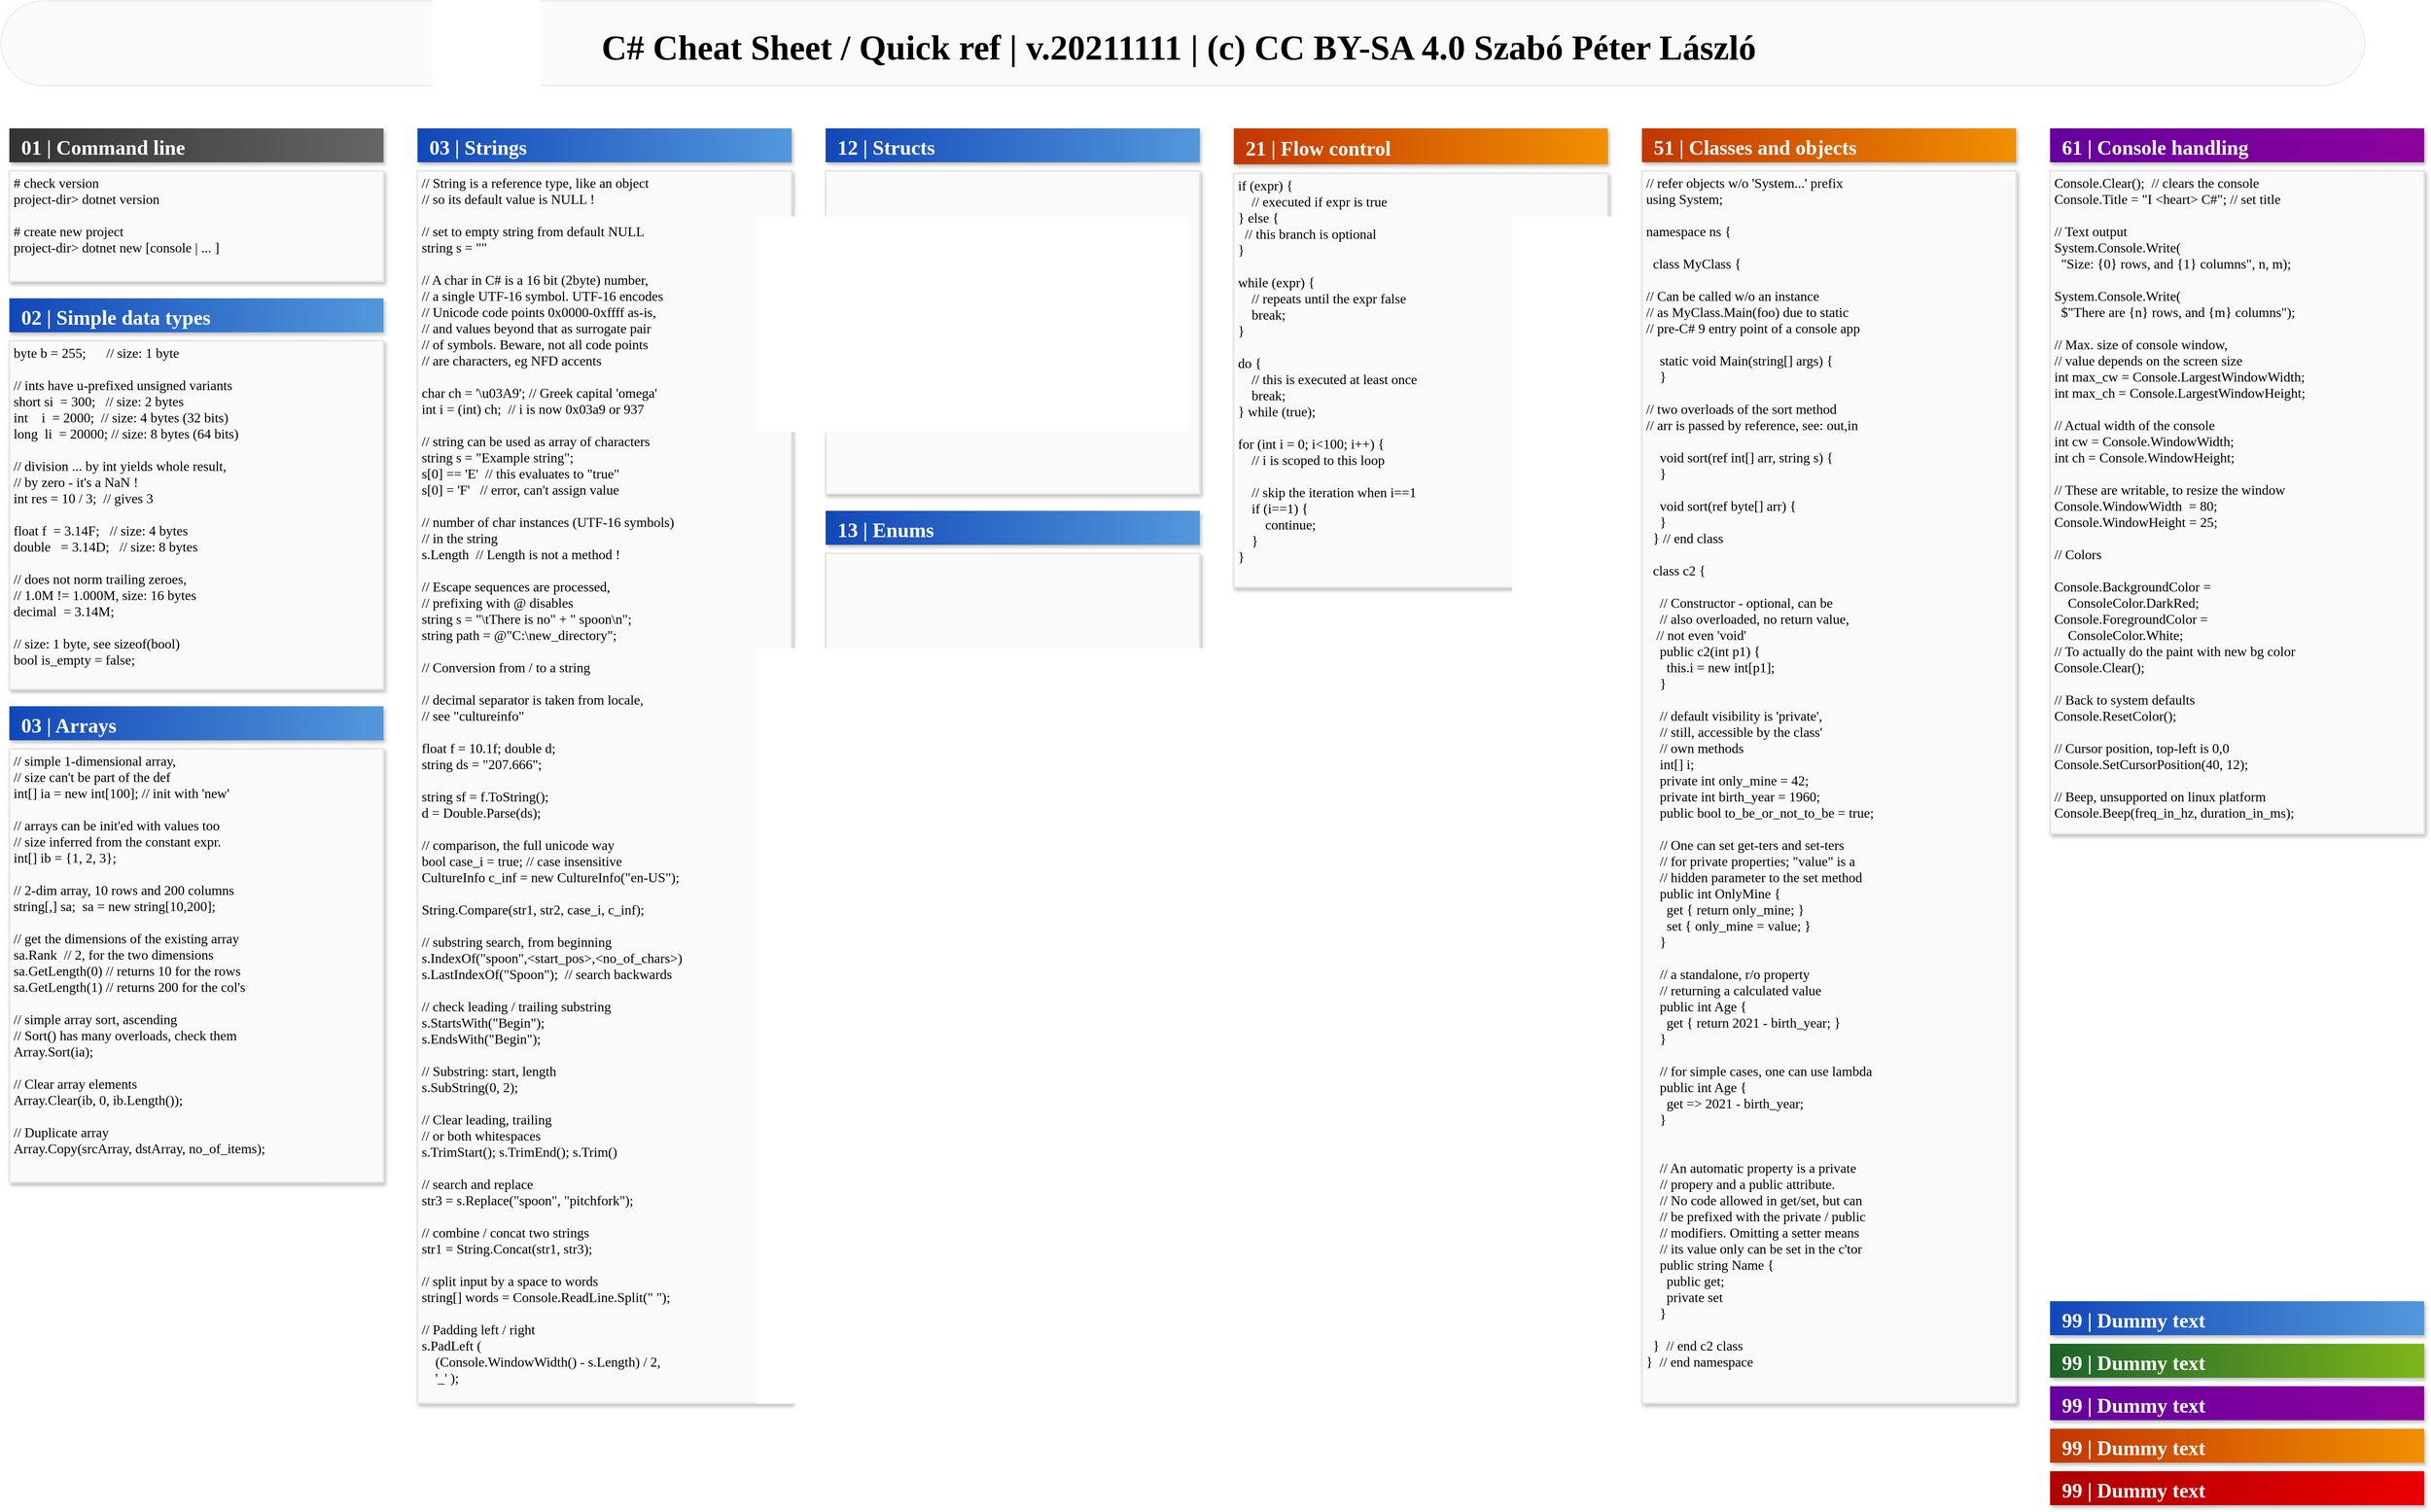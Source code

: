 <mxfile compressed="true" version="15.7.3" type="device"><diagram name="Page-1" id="1622d65d-c77d-c4b6-e0e7-3c11208c8684"><mxGraphModel dx="3413" dy="2253" grid="1" gridSize="10" guides="1" tooltips="1" connect="1" arrows="1" fold="1" page="1" pageScale="1.5" pageWidth="1920" pageHeight="1200" background="none" math="0" shadow="0"><root><mxCell id="0" style=";html=1;"/><mxCell id="1" style=";html=1;" parent="0"/><mxCell id="869962fe87da545-5" value="&lt;font style=&quot;font-size: 41px&quot;&gt;C# Cheat Sheet / Quick ref | v.20211111 | (c) CC BY-SA 4.0 Szabó Péter László&amp;nbsp;&lt;/font&gt;" style="html=1;rounded=1;shadow=0;dashed=0;strokeWidth=1;fillColor=#FAFAFA;fontFamily=Verdana;fontSize=41;strokeColor=#E6E6E6;verticalAlign=middle;spacingTop=10;fontColor=#000000;labelBackgroundColor=none;fontStyle=1;gradientDirection=south;glass=0;arcSize=50;" parent="1" vertex="1"><mxGeometry x="10" y="10" width="2780" height="100" as="geometry"/></mxCell><mxCell id="HIl_d8G4vpo8sMkpGu15-6" value="  51 | Classes and objects" style="shadow=1;dashed=0;align=left;verticalAlign=middle;shape=mxgraph.arrows2.arrow;dy=0;dx=0;notch=0;rounded=0;strokeColor=none;strokeWidth=1;fillColor=#F19001;fontFamily=Verdana;fontSize=24;fontColor=#FFFFFF;gradientDirection=west;labelBorderColor=none;gradientColor=#C23603;fontStyle=1" parent="1" vertex="1"><mxGeometry x="1940" y="160" width="440" height="40" as="geometry"/></mxCell><mxCell id="HIl_d8G4vpo8sMkpGu15-10" value="  99 | Dummy text" style="shadow=1;dashed=0;align=left;verticalAlign=middle;shape=mxgraph.arrows2.arrow;dy=0;dx=0;notch=0;rounded=0;strokeColor=none;strokeWidth=1;fillColor=#5398DB;fontFamily=Verdana;fontSize=24;fontColor=#FFFFFF;gradientDirection=west;labelBorderColor=none;gradientColor=#1247B9;fontStyle=1" parent="1" vertex="1"><mxGeometry x="2420" y="1540" width="440" height="40" as="geometry"/></mxCell><mxCell id="HIl_d8G4vpo8sMkpGu15-11" value="  99 | Dummy text" style="shadow=1;dashed=0;align=left;verticalAlign=middle;shape=mxgraph.arrows2.arrow;dy=0;dx=0;notch=0;rounded=0;strokeColor=none;strokeWidth=1;fillColor=#F19001;fontFamily=Verdana;fontSize=24;fontColor=#FFFFFF;gradientDirection=west;labelBorderColor=none;gradientColor=#C23603;fontStyle=1" parent="1" vertex="1"><mxGeometry x="2420" y="1690" width="440" height="40" as="geometry"/></mxCell><mxCell id="HIl_d8G4vpo8sMkpGu15-12" value="  99 | Dummy text" style="shadow=1;dashed=0;align=left;verticalAlign=middle;shape=mxgraph.arrows2.arrow;dy=0;dx=0;notch=0;rounded=0;strokeColor=none;strokeWidth=1;fillColor=#7FB61A;fontFamily=Verdana;fontSize=24;fontColor=#FFFFFF;gradientColor=#1B622A;gradientDirection=west;labelBorderColor=none;fontStyle=1" parent="1" vertex="1"><mxGeometry x="2420" y="1590" width="440" height="40" as="geometry"/></mxCell><mxCell id="HIl_d8G4vpo8sMkpGu15-13" value="  99 | Dummy text" style="shadow=1;dashed=0;align=left;verticalAlign=middle;shape=mxgraph.arrows2.arrow;dy=0;dx=0;notch=0;rounded=0;strokeColor=none;strokeWidth=1;fillColor=#EA0001;fontFamily=Verdana;fontSize=24;fontColor=#FFFFFF;gradientDirection=west;labelBorderColor=none;gradientColor=#AD0002;fontStyle=1" parent="1" vertex="1"><mxGeometry x="2420" y="1740" width="440" height="40" as="geometry"/></mxCell><mxCell id="HIl_d8G4vpo8sMkpGu15-14" value="  99 | Dummy text" style="shadow=1;dashed=0;align=left;verticalAlign=middle;shape=mxgraph.arrows2.arrow;dy=0;dx=0;notch=0;rounded=0;strokeColor=none;strokeWidth=1;fillColor=#8D029D;fontFamily=Verdana;fontSize=24;fontColor=#FFFFFF;gradientDirection=west;labelBorderColor=none;gradientColor=#65009E;fontStyle=1" parent="1" vertex="1"><mxGeometry x="2420" y="1640" width="440" height="40" as="geometry"/></mxCell><mxCell id="HIl_d8G4vpo8sMkpGu15-79" value="// refer objects w/o 'System...' prefix&#10;using System; &#10;&#10;namespace ns {&#10;&#10;  class MyClass {&#10;&#10;// Can be called w/o an instance &#10;// as MyClass.Main(foo) due to static&#10;// pre-C# 9 entry point of a console app&#10;&#10;    static void Main(string[] args) {&#10;    }&#10;&#10;// two overloads of the sort method&#10;// arr is passed by reference, see: out,in&#10;&#10;    void sort(ref int[] arr, string s) {&#10;    }&#10;&#10;    void sort(ref byte[] arr) {&#10;    }&#10;  } // end class&#10;&#10;  class c2 {&#10;&#10;    // Constructor - optional, can be&#10;    // also overloaded, no return value, &#10;    // not even 'void'&#10;    public c2(int p1) {&#10;      this.i = new int[p1];&#10;    }&#10;&#10;    // default visibility is 'private',&#10;    // still, accessible by the class' &#10;    // own methods&#10;    int[] i;&#10;    private int only_mine = 42;&#10;    private int birth_year = 1960;&#10;    public bool to_be_or_not_to_be = true;&#10;&#10;    // One can set get-ters and set-ters &#10;    // for private properties; &quot;value&quot; is a&#10;    // hidden parameter to the set method&#10;    public int OnlyMine {&#10;      get  { return only_mine; }&#10;      set  {  only_mine = value; }&#10;    }&#10;&#10;    // a standalone, r/o property &#10;    // returning a calculated value&#10;    public int Age {&#10;      get { return 2021 - birth_year; }&#10;    }&#10;&#10;    // for simple cases, one can use lambda&#10;    public int Age {&#10;      get =&gt; 2021 - birth_year; &#10;    }&#10;&#10;        &#10;    // An automatic property is a private &#10;    // propery and a public attribute. &#10;    // No code allowed in get/set, but can&#10;    // be prefixed with the private / public&#10;    // modifiers. Omitting a setter means &#10;    // its value only can be set in the c'tor&#10;    public string Name {&#10;      public get; &#10;      private set&#10;    }&#10;      &#10;  }  // end c2 class&#10;}  // end namespace" style="rounded=0;shadow=1;glass=0;labelBackgroundColor=none;sketch=0;fontFamily=Roboto Mono;fontSize=16;fontColor=default;strokeColor=#E6E6E6;fillColor=#FAFAFA;gradientColor=none;gradientDirection=west;align=left;verticalAlign=top;spacing=0;spacingTop=0;spacingLeft=5;labelPosition=center;verticalLabelPosition=middle;fontStyle=0;strokeWidth=2;fontSource=https%3A%2F%2Ffonts.googleapis.com%2Fcss%3Ffamily%3DRoboto%2BMono;" parent="1" vertex="1"><mxGeometry x="1940" y="210" width="440" height="1450" as="geometry"/></mxCell><mxCell id="OiQtj5G7sn1rCnIP1A23-1" value="" style="group" parent="1" vertex="1" connectable="0"><mxGeometry x="20" y="160" width="440" height="180" as="geometry"/></mxCell><mxCell id="HIl_d8G4vpo8sMkpGu15-3" value="  01 | Command line" style="shadow=1;dashed=0;align=left;verticalAlign=middle;shape=mxgraph.arrows2.arrow;dy=0;dx=0;notch=0;rounded=0;strokeColor=none;strokeWidth=1;fillColor=#666666;fontFamily=Verdana;fontSize=24;fontColor=#FFFFFF;gradientDirection=west;spacingLeft=0;labelBorderColor=none;sketch=0;fontStyle=1;gradientColor=#333333;" parent="OiQtj5G7sn1rCnIP1A23-1" vertex="1"><mxGeometry width="440" height="40" as="geometry"/></mxCell><mxCell id="HIl_d8G4vpo8sMkpGu15-18" value="# check version&#10;project-dir&gt; dotnet version&#10;&#10;# create new project&#10;project-dir&gt; dotnet new [console | ... ]" style="rounded=0;shadow=1;glass=0;labelBackgroundColor=none;sketch=0;fontFamily=Roboto Mono;fontSize=16;fontColor=default;strokeColor=#E6E6E6;fillColor=#FAFAFA;gradientColor=none;gradientDirection=west;align=left;verticalAlign=top;spacing=0;spacingTop=0;spacingLeft=5;labelPosition=center;verticalLabelPosition=middle;fontStyle=0;strokeWidth=2;fontSource=https%3A%2F%2Ffonts.googleapis.com%2Fcss%3Ffamily%3DRoboto%2BMono;" parent="OiQtj5G7sn1rCnIP1A23-1" vertex="1"><mxGeometry y="50" width="440" height="130" as="geometry"/></mxCell><mxCell id="OiQtj5G7sn1rCnIP1A23-2" value="" style="group" parent="1" vertex="1" connectable="0"><mxGeometry x="20" y="360" width="440" height="460" as="geometry"/></mxCell><mxCell id="HIl_d8G4vpo8sMkpGu15-19" value="  02 | Simple data types" style="shadow=1;dashed=0;align=left;verticalAlign=middle;shape=mxgraph.arrows2.arrow;dy=0;dx=0;notch=0;rounded=0;strokeColor=none;strokeWidth=1;fillColor=#5398DB;fontFamily=Verdana;fontSize=24;fontColor=#FFFFFF;gradientDirection=west;labelBorderColor=none;gradientColor=#1247B9;fontStyle=1" parent="OiQtj5G7sn1rCnIP1A23-2" vertex="1"><mxGeometry width="440" height="40" as="geometry"/></mxCell><mxCell id="HIl_d8G4vpo8sMkpGu15-20" value="byte b = 255;      // size: 1 byte&#10;&#10;// ints have u-prefixed unsigned variants&#10;short si  = 300;   // size: 2 bytes&#10;int    i  = 2000;  // size: 4 bytes (32 bits)&#10;long  li  = 20000; // size: 8 bytes (64 bits)&#10;&#10;// division ... by int yields whole result,&#10;// by zero - it's a NaN !&#10;int res = 10 / 3;  // gives 3 &#10;&#10;float f  = 3.14F;   // size: 4 bytes&#10;double   = 3.14D;   // size: 8 bytes&#10;&#10;// does not norm trailing zeroes, &#10;// 1.0M != 1.000M, size: 16 bytes&#10;decimal  = 3.14M;&#10;&#10;// size: 1 byte, see sizeof(bool)&#10;bool is_empty = false;  " style="rounded=0;shadow=1;glass=0;labelBackgroundColor=none;sketch=0;fontFamily=Roboto Mono;fontSize=16;fontColor=default;strokeColor=#E6E6E6;fillColor=#FAFAFA;gradientColor=none;gradientDirection=west;align=left;verticalAlign=top;spacing=0;spacingTop=0;spacingLeft=5;labelPosition=center;verticalLabelPosition=middle;fontStyle=0;strokeWidth=2;fontSource=https%3A%2F%2Ffonts.googleapis.com%2Fcss%3Ffamily%3DRoboto%2BMono;" parent="OiQtj5G7sn1rCnIP1A23-2" vertex="1"><mxGeometry y="50" width="440" height="410" as="geometry"/></mxCell><mxCell id="OiQtj5G7sn1rCnIP1A23-3" value="" style="group" parent="1" vertex="1" connectable="0"><mxGeometry x="500" y="160" width="440" height="1500" as="geometry"/></mxCell><mxCell id="HIl_d8G4vpo8sMkpGu15-77" value="  03 | Strings" style="shadow=1;dashed=0;align=left;verticalAlign=middle;shape=mxgraph.arrows2.arrow;dy=0;dx=0;notch=0;rounded=0;strokeColor=none;strokeWidth=1;fillColor=#5398DB;fontFamily=Verdana;fontSize=24;fontColor=#FFFFFF;gradientDirection=west;labelBorderColor=none;gradientColor=#1247B9;fontStyle=1" parent="OiQtj5G7sn1rCnIP1A23-3" vertex="1"><mxGeometry width="440" height="40" as="geometry"/></mxCell><mxCell id="HIl_d8G4vpo8sMkpGu15-78" value="// String is a reference type, like an object &#10;// so its default value is NULL !&#10;&#10;// set to empty string from default NULL&#10;string s = &quot;&quot; &#10;&#10;// A char in C# is a 16 bit (2byte) number,&#10;// a single UTF-16 symbol. UTF-16 encodes &#10;// Unicode code points 0x0000-0xffff as-is,&#10;// and values beyond that as surrogate pair&#10;// of symbols. Beware, not all code points&#10;// are characters, eg NFD accents &#10;&#10;char ch = '\u03A9'; // Greek capital 'omega'&#10;int i = (int) ch;  // i is now 0x03a9 or 937&#10;&#10;// string can be used as array of characters&#10;string s = &quot;Example string&quot;;&#10;s[0] == 'E'  // this evaluates to &quot;true&quot;&#10;s[0] = 'F'   // error, can't assign value&#10;&#10;// number of char instances (UTF-16 symbols)&#10;// in the string&#10;s.Length  // Length is not a method !&#10;&#10;// Escape sequences are processed,&#10;// prefixing with @ disables&#10;string s = &quot;\tThere is no&quot; + &quot; spoon\n&quot;;&#10;string path = @&quot;C:\new_directory&quot;;&#10;&#10;// Conversion from / to a string&#10;&#10;// decimal separator is taken from locale, &#10;// see &quot;cultureinfo&quot;&#10;&#10;float f = 10.1f; double d;&#10;string ds = &quot;207.666&quot;;&#10;&#10;string sf = f.ToString();&#10;d = Double.Parse(ds);&#10;&#10;// comparison, the full unicode way&#10;bool case_i = true; // case insensitive&#10;CultureInfo c_inf = new CultureInfo(&quot;en-US&quot;);&#10;&#10;String.Compare(str1, str2, case_i, c_inf);&#10;&#10;// substring search, from beginning&#10;s.IndexOf(&quot;spoon&quot;,&lt;start_pos&gt;,&lt;no_of_chars&gt;) &#10;s.LastIndexOf(&quot;Spoon&quot;);  // search backwards&#10;&#10;// check leading / trailing substring&#10;s.StartsWith(&quot;Begin&quot;);&#10;s.EndsWith(&quot;Begin&quot;);&#10;&#10;// Substring: start, length&#10;s.SubString(0, 2); &#10;&#10;// Clear leading, trailing &#10;// or both whitespaces&#10;s.TrimStart(); s.TrimEnd(); s.Trim()&#10;&#10;// search and replace&#10;str3 = s.Replace(&quot;spoon&quot;, &quot;pitchfork&quot;);&#10;&#10;// combine / concat two strings&#10;str1 = String.Concat(str1, str3);&#10;&#10;// split input by a space to words&#10;string[] words = Console.ReadLine.Split(&quot; &quot;);&#10;&#10;// Padding left / right&#10;s.PadLeft (&#10;    (Console.WindowWidth() - s.Length) / 2,&#10;    '_' );" style="rounded=0;shadow=1;glass=0;labelBackgroundColor=none;sketch=0;fontFamily=Roboto Mono;fontSize=16;fontColor=default;strokeColor=#E6E6E6;fillColor=#FAFAFA;gradientColor=none;gradientDirection=west;align=left;verticalAlign=top;spacing=0;spacingTop=0;spacingLeft=5;labelPosition=center;verticalLabelPosition=middle;fontStyle=0;strokeWidth=2;fontSource=https%3A%2F%2Ffonts.googleapis.com%2Fcss%3Ffamily%3DRoboto%2BMono;" parent="OiQtj5G7sn1rCnIP1A23-3" vertex="1"><mxGeometry y="50" width="440" height="1450" as="geometry"/></mxCell><mxCell id="OiQtj5G7sn1rCnIP1A23-4" value="" style="group" parent="1" vertex="1" connectable="0"><mxGeometry x="20" y="840" width="440" height="560" as="geometry"/></mxCell><mxCell id="HIl_d8G4vpo8sMkpGu15-70" value="  03 | Arrays" style="shadow=1;dashed=0;align=left;verticalAlign=middle;shape=mxgraph.arrows2.arrow;dy=0;dx=0;notch=0;rounded=0;strokeColor=none;strokeWidth=1;fillColor=#5398DB;fontFamily=Verdana;fontSize=24;fontColor=#FFFFFF;gradientDirection=west;labelBorderColor=none;gradientColor=#1247B9;fontStyle=1" parent="OiQtj5G7sn1rCnIP1A23-4" vertex="1"><mxGeometry width="440" height="40" as="geometry"/></mxCell><mxCell id="HIl_d8G4vpo8sMkpGu15-71" value="// simple 1-dimensional array, &#10;// size can't be part of the def&#10;int[] ia = new int[100]; // init with 'new'&#10;&#10;// arrays can be init'ed with values too&#10;// size inferred from the constant expr.&#10;int[] ib = {1, 2, 3};&#10;&#10;// 2-dim array, 10 rows and 200 columns&#10;string[,] sa;  sa = new string[10,200];&#10;&#10;// get the dimensions of the existing array&#10;sa.Rank  // 2, for the two dimensions&#10;sa.GetLength(0) // returns 10 for the rows&#10;sa.GetLength(1) // returns 200 for the col's&#10;&#10;// simple array sort, ascending&#10;// Sort() has many overloads, check them&#10;Array.Sort(ia); &#10;&#10;// Clear array elements&#10;Array.Clear(ib, 0, ib.Length());&#10;&#10;// Duplicate array&#10;Array.Copy(srcArray, dstArray, no_of_items);" style="rounded=0;shadow=1;glass=0;labelBackgroundColor=none;sketch=0;fontFamily=Roboto Mono;fontSize=16;fontColor=default;strokeColor=#E6E6E6;fillColor=#FAFAFA;gradientColor=none;gradientDirection=west;align=left;verticalAlign=top;spacing=0;spacingTop=0;spacingLeft=5;labelPosition=center;verticalLabelPosition=middle;fontStyle=0;strokeWidth=2;fontSource=https%3A%2F%2Ffonts.googleapis.com%2Fcss%3Ffamily%3DRoboto%2BMono;" parent="OiQtj5G7sn1rCnIP1A23-4" vertex="1"><mxGeometry y="50" width="440" height="510" as="geometry"/></mxCell><mxCell id="OiQtj5G7sn1rCnIP1A23-5" value="" style="group" parent="1" vertex="1" connectable="0"><mxGeometry x="980" y="160" width="440" height="430" as="geometry"/></mxCell><mxCell id="HIl_d8G4vpo8sMkpGu15-72" value="  12 | Structs" style="shadow=1;dashed=0;align=left;verticalAlign=middle;shape=mxgraph.arrows2.arrow;dy=0;dx=0;notch=0;rounded=0;strokeColor=none;strokeWidth=1;fillColor=#5398DB;fontFamily=Verdana;fontSize=24;fontColor=#FFFFFF;gradientDirection=west;labelBorderColor=none;gradientColor=#1247B9;fontStyle=1" parent="OiQtj5G7sn1rCnIP1A23-5" vertex="1"><mxGeometry width="440" height="40" as="geometry"/></mxCell><mxCell id="HIl_d8G4vpo8sMkpGu15-73" value="" style="rounded=0;shadow=1;glass=0;labelBackgroundColor=none;sketch=0;fontFamily=Roboto Mono;fontSize=16;fontColor=default;strokeColor=#E6E6E6;fillColor=#FAFAFA;gradientColor=none;gradientDirection=west;align=left;verticalAlign=top;spacing=0;spacingTop=0;spacingLeft=5;labelPosition=center;verticalLabelPosition=middle;fontStyle=0;strokeWidth=2;fontSource=https%3A%2F%2Ffonts.googleapis.com%2Fcss%3Ffamily%3DRoboto%2BMono;" parent="OiQtj5G7sn1rCnIP1A23-5" vertex="1"><mxGeometry y="50" width="440" height="380" as="geometry"/></mxCell><mxCell id="OiQtj5G7sn1rCnIP1A23-6" value="" style="group" parent="1" vertex="1" connectable="0"><mxGeometry x="980" y="610" width="440" height="430" as="geometry"/></mxCell><mxCell id="HIl_d8G4vpo8sMkpGu15-74" value="  13 | Enums" style="shadow=1;dashed=0;align=left;verticalAlign=middle;shape=mxgraph.arrows2.arrow;dy=0;dx=0;notch=0;rounded=0;strokeColor=none;strokeWidth=1;fillColor=#5398DB;fontFamily=Verdana;fontSize=24;fontColor=#FFFFFF;gradientDirection=west;labelBorderColor=none;gradientColor=#1247B9;fontStyle=1" parent="OiQtj5G7sn1rCnIP1A23-6" vertex="1"><mxGeometry width="440" height="40" as="geometry"/></mxCell><mxCell id="HIl_d8G4vpo8sMkpGu15-75" value="" style="rounded=0;shadow=1;glass=0;labelBackgroundColor=none;sketch=0;fontFamily=Roboto Mono;fontSize=16;fontColor=default;strokeColor=#E6E6E6;fillColor=#FAFAFA;gradientColor=none;gradientDirection=west;align=left;verticalAlign=top;spacing=0;spacingTop=0;spacingLeft=5;labelPosition=center;verticalLabelPosition=middle;fontStyle=0;strokeWidth=2;fontSource=https%3A%2F%2Ffonts.googleapis.com%2Fcss%3Ffamily%3DRoboto%2BMono;" parent="OiQtj5G7sn1rCnIP1A23-6" vertex="1"><mxGeometry y="50" width="440" height="380" as="geometry"/></mxCell><mxCell id="OiQtj5G7sn1rCnIP1A23-7" value="" style="group" parent="1" vertex="1" connectable="0"><mxGeometry x="1460" y="160" width="440" height="540" as="geometry"/></mxCell><mxCell id="HIl_d8G4vpo8sMkpGu15-4" value="  21 | Flow control" style="shadow=1;dashed=0;align=left;verticalAlign=middle;shape=mxgraph.arrows2.arrow;dy=0;dx=0;notch=0;rounded=0;strokeColor=none;strokeWidth=1;fillColor=#F19001;fontFamily=Verdana;fontSize=24;fontColor=#FFFFFF;gradientDirection=west;labelBorderColor=none;gradientColor=#C23603;fontStyle=1" parent="OiQtj5G7sn1rCnIP1A23-7" vertex="1"><mxGeometry width="440" height="42.353" as="geometry"/></mxCell><mxCell id="MXHpog6mnGTLvHq956j6-2" value="if (expr) {&#10;    // executed if expr is true&#10;} else {&#10;     // this branch is optional&#10;}&#10;&#10;while (expr) {&#10;    // repeats until the expr false&#10;    break;&#10;}&#10;&#10;do {&#10;    // this is executed at least once&#10;    break;&#10;} while (true);&#10;&#10;for (int i = 0; i&lt;100; i++) {&#10;    // i is scoped to this loop&#10;&#10;    // skip the iteration when i==1&#10;    if (i==1) { &#10;        continue;&#10;    }&#10;}" style="rounded=0;shadow=1;glass=0;labelBackgroundColor=none;sketch=0;fontFamily=Roboto Mono;fontSize=16;fontColor=default;strokeColor=#E6E6E6;fillColor=#FAFAFA;gradientColor=none;gradientDirection=west;align=left;verticalAlign=top;spacing=0;spacingTop=0;spacingLeft=5;labelPosition=center;verticalLabelPosition=middle;fontStyle=0;strokeWidth=2;fontSource=https%3A%2F%2Ffonts.googleapis.com%2Fcss%3Ffamily%3DRoboto%2BMono;" parent="OiQtj5G7sn1rCnIP1A23-7" vertex="1"><mxGeometry y="52.941" width="440" height="487.059" as="geometry"/></mxCell><mxCell id="9GntoaawiezZZAZX7NJn-1" value="" style="group" vertex="1" connectable="0" parent="1"><mxGeometry x="2420" y="160" width="440" height="830" as="geometry"/></mxCell><mxCell id="HIl_d8G4vpo8sMkpGu15-7" value="  61 | Console handling" style="shadow=1;dashed=0;align=left;verticalAlign=middle;shape=mxgraph.arrows2.arrow;dy=0;dx=0;notch=0;rounded=0;strokeColor=none;strokeWidth=1;fillColor=#8D029D;fontFamily=Verdana;fontSize=24;fontColor=#FFFFFF;gradientDirection=west;labelBorderColor=none;fontStyle=1;gradientColor=#65009E;" parent="9GntoaawiezZZAZX7NJn-1" vertex="1"><mxGeometry width="440" height="40" as="geometry"/></mxCell><mxCell id="MXHpog6mnGTLvHq956j6-1" value="Console.Clear();  // clears the console&#10;Console.Title = &quot;I &lt;heart&gt; C#&quot;; // set title &#10;&#10;// Text output&#10;System.Console.Write(&#10;  &quot;Size: {0} rows, and {1} columns&quot;, n, m);&#10;&#10;System.Console.Write(&#10;  $&quot;There are {n} rows, and {m} columns&quot;);&#10;&#10;// Max. size of console window,&#10;// value depends on the screen size&#10;int max_cw = Console.LargestWindowWidth;&#10;int max_ch = Console.LargestWindowHeight;&#10;&#10;// Actual width of the console&#10;int cw = Console.WindowWidth;             &#10;int ch = Console.WindowHeight;&#10;&#10;// These are writable, to resize the window&#10;Console.WindowWidth  = 80;&#10;Console.WindowHeight = 25;&#10;&#10;// Colors&#10;&#10;Console.BackgroundColor = &#10;    ConsoleColor.DarkRed;     &#10;Console.ForegroundColor = &#10;    ConsoleColor.White;&#10;// To actually do the paint with new bg color&#10;Console.Clear();&#10;&#10;// Back to system defaults &#10;Console.ResetColor();&#10;&#10;// Cursor position, top-left is 0,0&#10;Console.SetCursorPosition(40, 12); &#10;&#10;// Beep, unsupported on linux platform&#10;Console.Beep(freq_in_hz, duration_in_ms);&#10;" style="rounded=0;shadow=1;glass=0;labelBackgroundColor=none;sketch=0;fontFamily=Roboto Mono;fontSize=16;fontColor=default;strokeColor=#E6E6E6;fillColor=#FAFAFA;gradientColor=none;gradientDirection=west;align=left;verticalAlign=top;spacing=0;spacingTop=0;spacingLeft=5;labelPosition=center;verticalLabelPosition=middle;fontStyle=0;strokeWidth=2;fontSource=https%3A%2F%2Ffonts.googleapis.com%2Fcss%3Ffamily%3DRoboto%2BMono;" parent="9GntoaawiezZZAZX7NJn-1" vertex="1"><mxGeometry y="50" width="440" height="780" as="geometry"/></mxCell></root></mxGraphModel></diagram></mxfile>